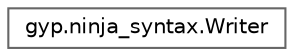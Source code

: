digraph "Graphical Class Hierarchy"
{
 // LATEX_PDF_SIZE
  bgcolor="transparent";
  edge [fontname=Helvetica,fontsize=10,labelfontname=Helvetica,labelfontsize=10];
  node [fontname=Helvetica,fontsize=10,shape=box,height=0.2,width=0.4];
  rankdir="LR";
  Node0 [id="Node000000",label="gyp.ninja_syntax.Writer",height=0.2,width=0.4,color="grey40", fillcolor="white", style="filled",URL="$classgyp_1_1ninja__syntax_1_1_writer.html",tooltip=" "];
}

